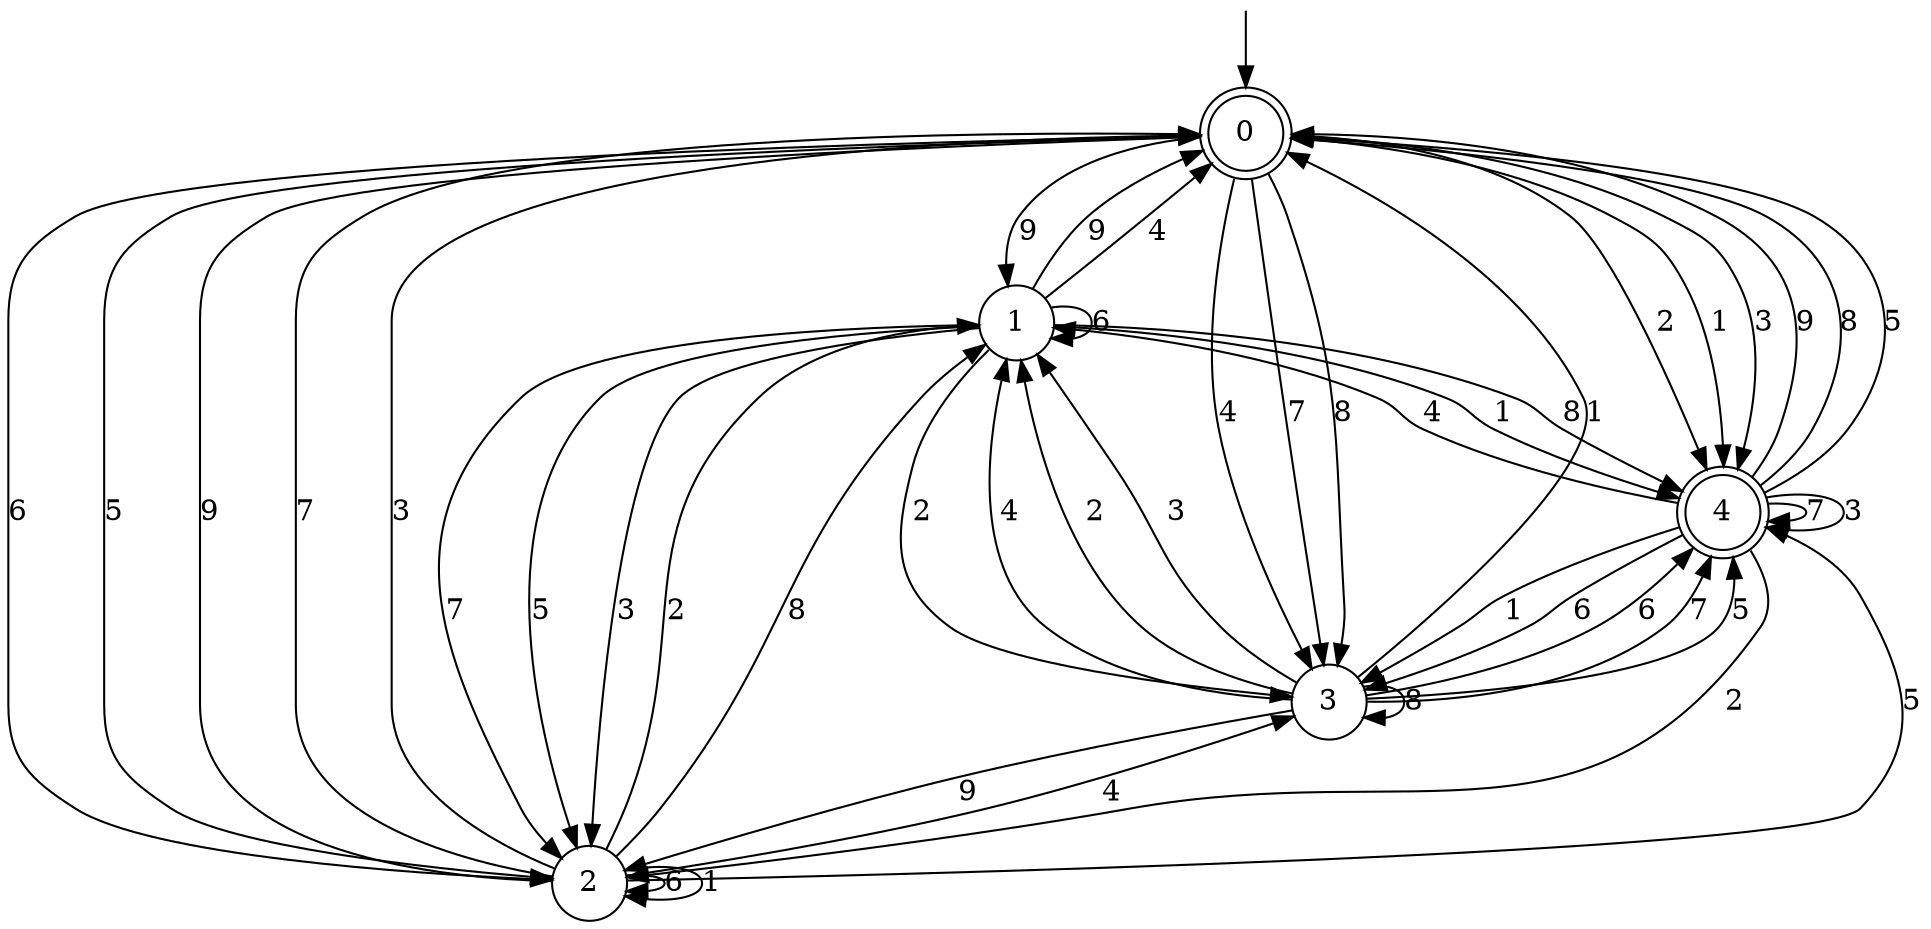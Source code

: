 digraph g {

	s0 [shape="doublecircle" label="0"];
	s1 [shape="circle" label="1"];
	s2 [shape="circle" label="2"];
	s3 [shape="circle" label="3"];
	s4 [shape="doublecircle" label="4"];
	s0 -> s1 [label="9"];
	s0 -> s2 [label="6"];
	s0 -> s3 [label="4"];
	s0 -> s4 [label="2"];
	s0 -> s4 [label="1"];
	s0 -> s3 [label="7"];
	s0 -> s3 [label="8"];
	s0 -> s2 [label="5"];
	s0 -> s4 [label="3"];
	s1 -> s0 [label="9"];
	s1 -> s1 [label="6"];
	s1 -> s0 [label="4"];
	s1 -> s3 [label="2"];
	s1 -> s4 [label="1"];
	s1 -> s2 [label="7"];
	s1 -> s4 [label="8"];
	s1 -> s2 [label="5"];
	s1 -> s2 [label="3"];
	s2 -> s0 [label="9"];
	s2 -> s2 [label="6"];
	s2 -> s3 [label="4"];
	s2 -> s1 [label="2"];
	s2 -> s2 [label="1"];
	s2 -> s0 [label="7"];
	s2 -> s1 [label="8"];
	s2 -> s4 [label="5"];
	s2 -> s0 [label="3"];
	s3 -> s2 [label="9"];
	s3 -> s4 [label="6"];
	s3 -> s1 [label="4"];
	s3 -> s1 [label="2"];
	s3 -> s0 [label="1"];
	s3 -> s4 [label="7"];
	s3 -> s3 [label="8"];
	s3 -> s4 [label="5"];
	s3 -> s1 [label="3"];
	s4 -> s0 [label="9"];
	s4 -> s3 [label="6"];
	s4 -> s1 [label="4"];
	s4 -> s2 [label="2"];
	s4 -> s3 [label="1"];
	s4 -> s4 [label="7"];
	s4 -> s0 [label="8"];
	s4 -> s0 [label="5"];
	s4 -> s4 [label="3"];

__start0 [label="" shape="none" width="0" height="0"];
__start0 -> s0;

}
